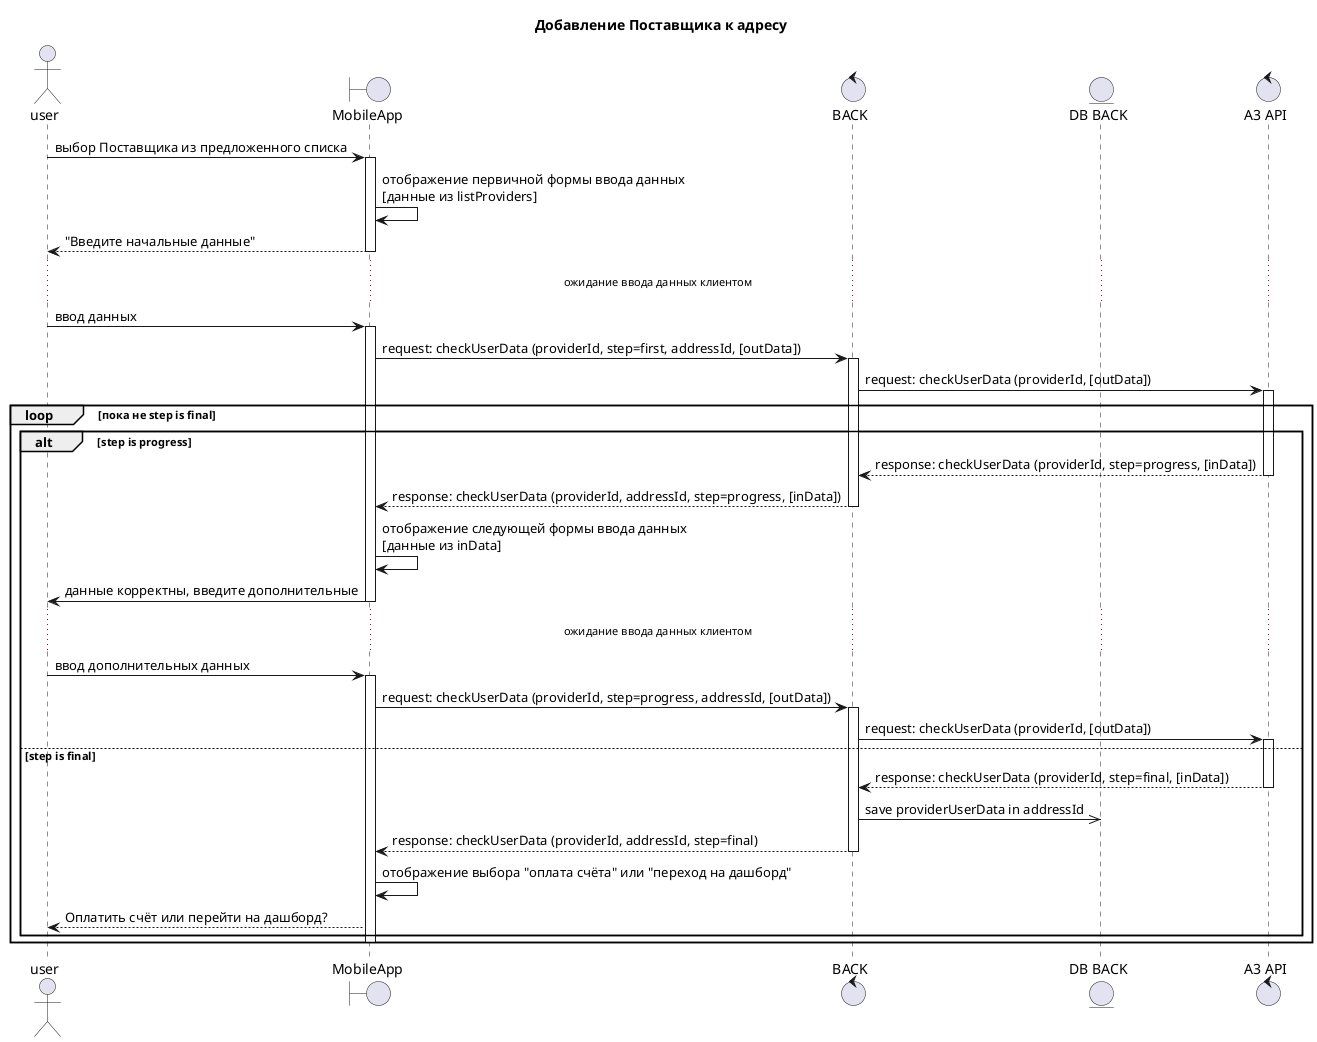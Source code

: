 @startuml
title "Добавление Поставщика к адресу"
actor user
boundary "MobileApp" as mobapp
control "BACK" as back
entity "DB BACK" as db
control "A3 API" as a3
' сделать альтернативу с вводом данных в полях из выпадающего списка при нажатии на отдельного Поставщика

user -> mobapp : выбор Поставщика из предложенного списка
activate mobapp
    mobapp -> mobapp : отображение первичной формы ввода данных\n[данные из listProviders]
    mobapp --> user : "Введите начальные данные"
deactivate mobapp

...ожидание ввода данных клиентом...

user -> mobapp : ввод данных
activate mobapp
    mobapp -> back : request: checkUserData (providerId, step=first, addressId, [outData])
    activate back
        back -> a3 : request: checkUserData (providerId, [outData])
        activate a3
loop пока не step is final

alt step is progress
            a3 --> back : response: checkUserData (providerId, step=progress, [inData])
        deactivate a3
        back --> mobapp : response: checkUserData (providerId, addressId, step=progress, [inData])
    deactivate back
    mobapp -> mobapp: отображение следующей формы ввода данных\n[данные из inData]
    mobapp -> user : данные корректны, введите дополнительные
deactivate mobapp

...ожидание ввода данных клиентом...

user -> mobapp : ввод дополнительных данных
activate mobapp
    mobapp -> back : request: checkUserData (providerId, step=progress, addressId, [outData])
    activate back
        back -> a3 : request: checkUserData (providerId, [outData])

else step is final
            activate a3
                a3 --> back : response: checkUserData (providerId, step=final, [inData])
            deactivate a3
            back ->> db : save providerUserData in addressId
            back --> mobapp : response: checkUserData (providerId, addressId, step=final)
        deactivate back
    mobapp -> mobapp : отображение выбора "оплата счёта" или "переход на дашборд"
    mobapp --> user : Оплатить счёт или перейти на дашборд?
end

deactivate mobapp

end
@enduml
